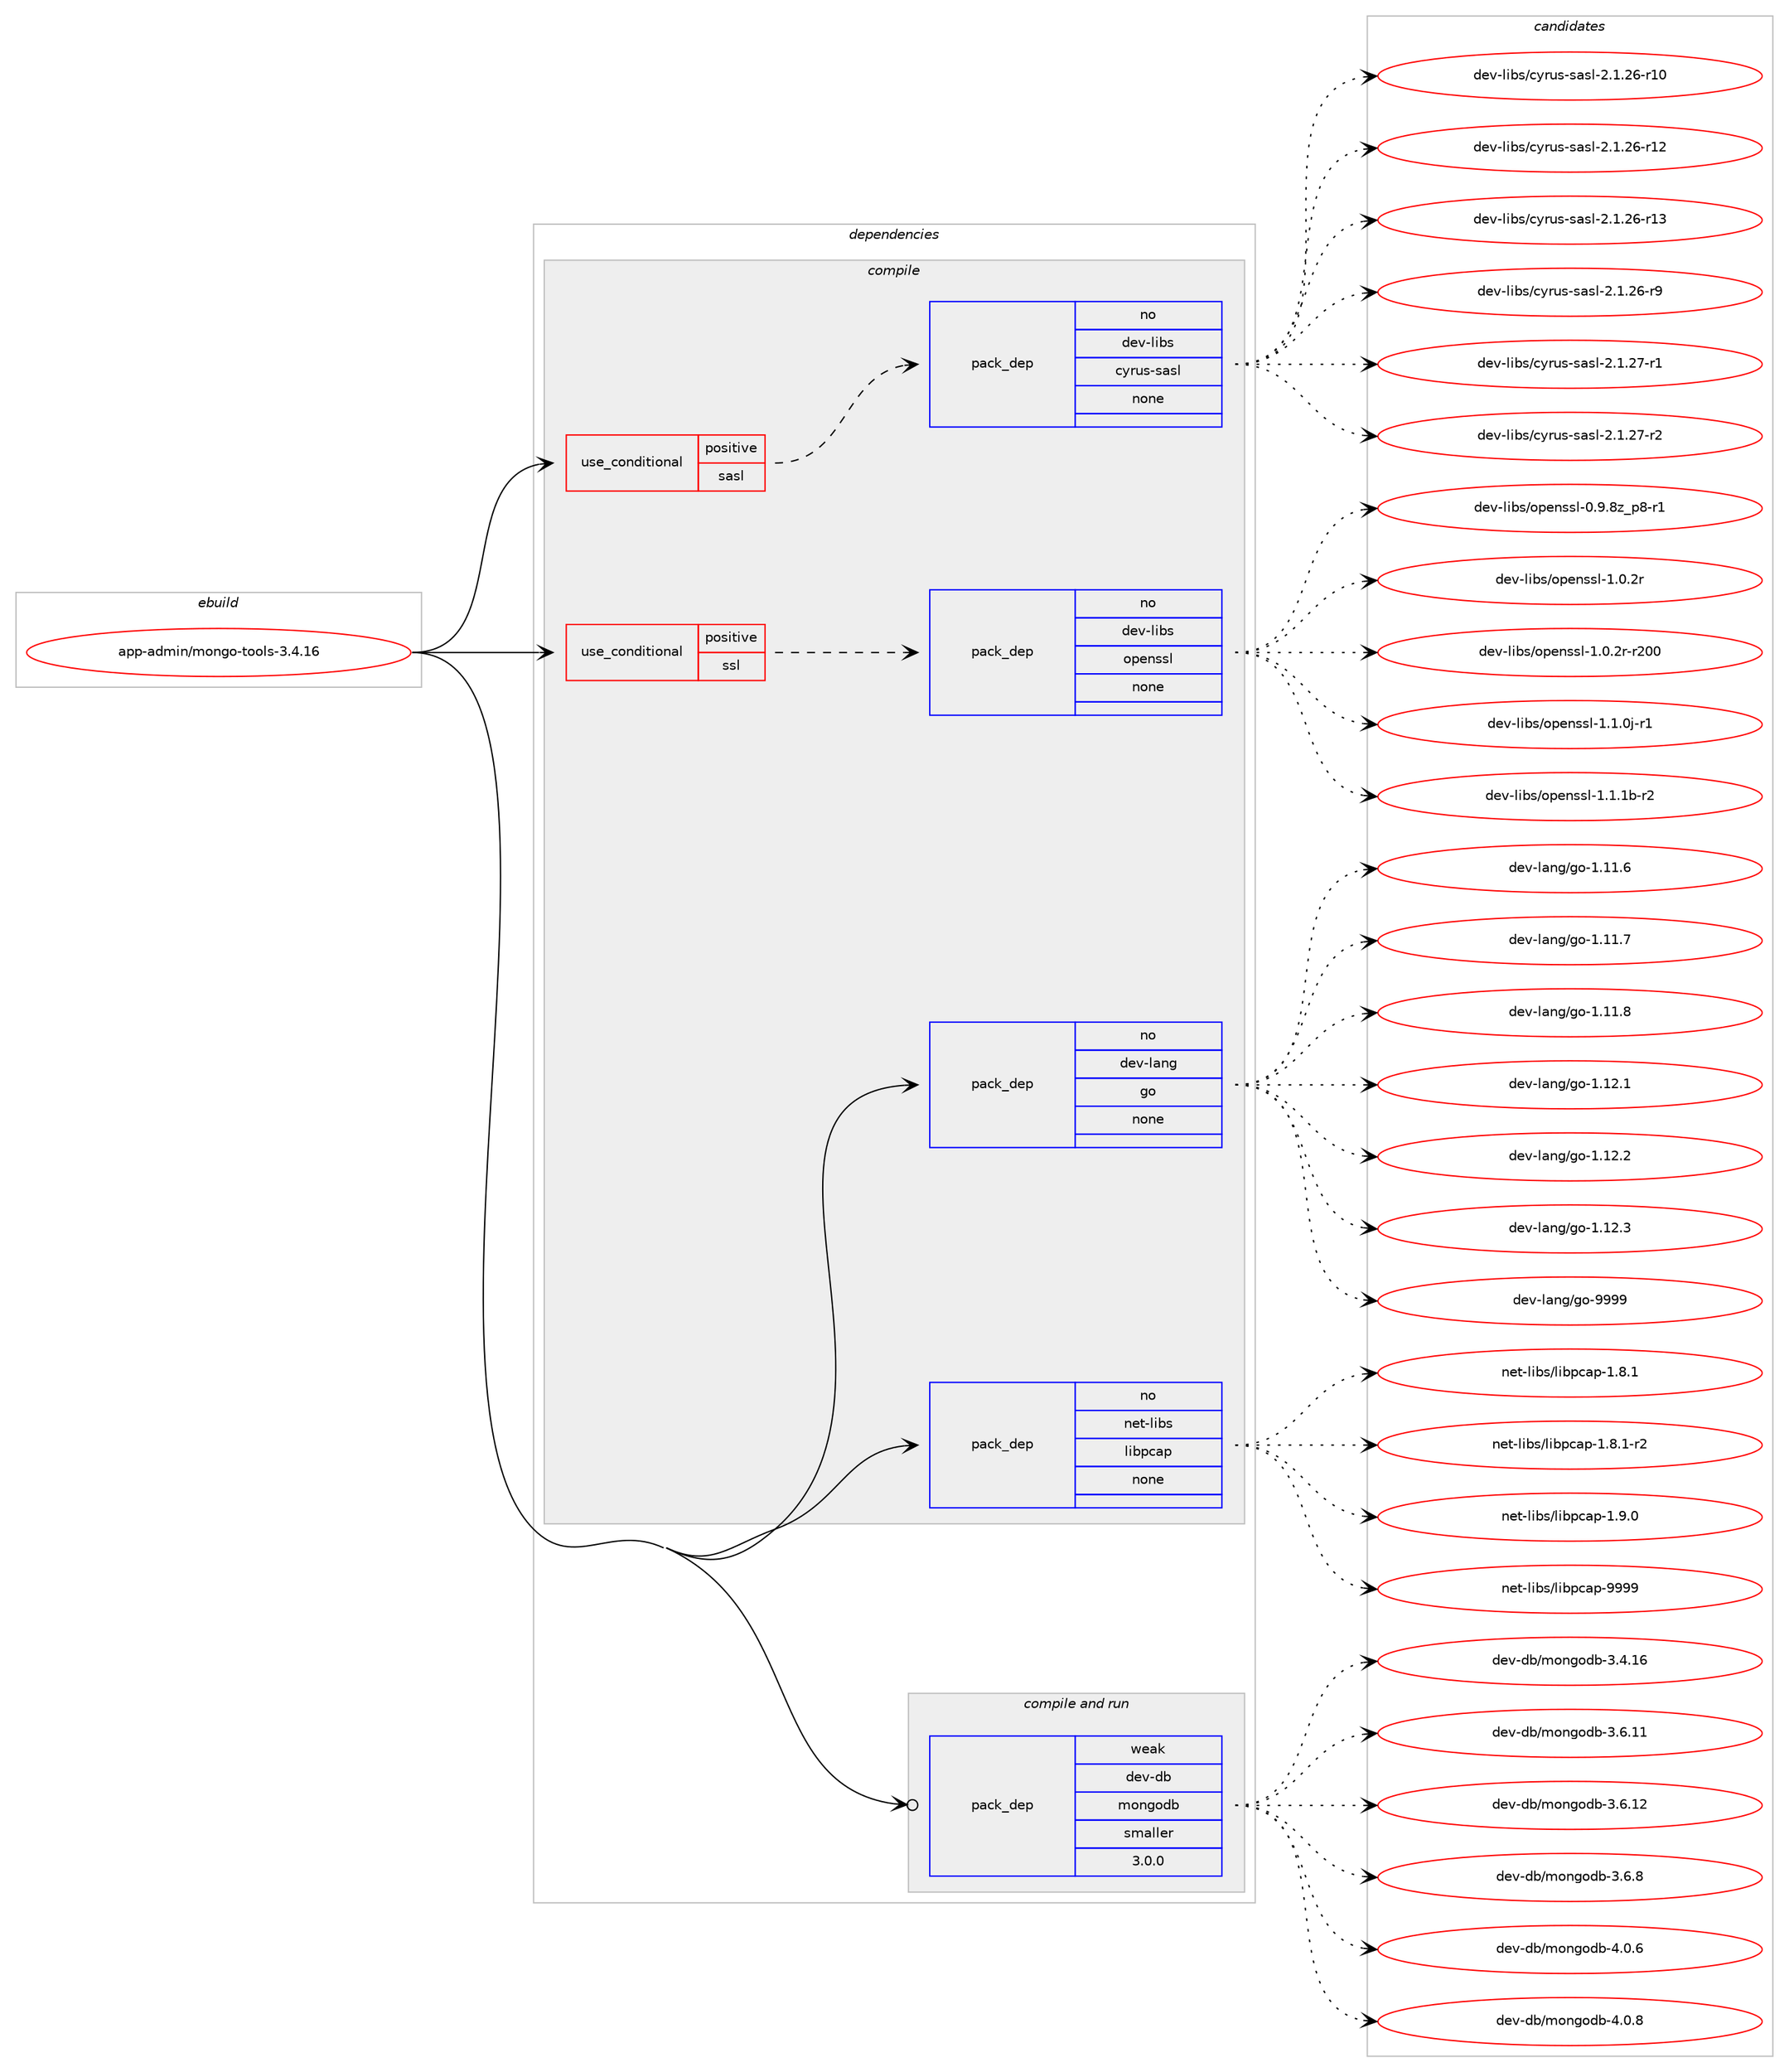 digraph prolog {

# *************
# Graph options
# *************

newrank=true;
concentrate=true;
compound=true;
graph [rankdir=LR,fontname=Helvetica,fontsize=10,ranksep=1.5];#, ranksep=2.5, nodesep=0.2];
edge  [arrowhead=vee];
node  [fontname=Helvetica,fontsize=10];

# **********
# The ebuild
# **********

subgraph cluster_leftcol {
color=gray;
rank=same;
label=<<i>ebuild</i>>;
id [label="app-admin/mongo-tools-3.4.16", color=red, width=4, href="../app-admin/mongo-tools-3.4.16.svg"];
}

# ****************
# The dependencies
# ****************

subgraph cluster_midcol {
color=gray;
label=<<i>dependencies</i>>;
subgraph cluster_compile {
fillcolor="#eeeeee";
style=filled;
label=<<i>compile</i>>;
subgraph cond8 {
dependency118 [label=<<TABLE BORDER="0" CELLBORDER="1" CELLSPACING="0" CELLPADDING="4"><TR><TD ROWSPAN="3" CELLPADDING="10">use_conditional</TD></TR><TR><TD>positive</TD></TR><TR><TD>sasl</TD></TR></TABLE>>, shape=none, color=red];
subgraph pack109 {
dependency119 [label=<<TABLE BORDER="0" CELLBORDER="1" CELLSPACING="0" CELLPADDING="4" WIDTH="220"><TR><TD ROWSPAN="6" CELLPADDING="30">pack_dep</TD></TR><TR><TD WIDTH="110">no</TD></TR><TR><TD>dev-libs</TD></TR><TR><TD>cyrus-sasl</TD></TR><TR><TD>none</TD></TR><TR><TD></TD></TR></TABLE>>, shape=none, color=blue];
}
dependency118:e -> dependency119:w [weight=20,style="dashed",arrowhead="vee"];
}
id:e -> dependency118:w [weight=20,style="solid",arrowhead="vee"];
subgraph cond9 {
dependency120 [label=<<TABLE BORDER="0" CELLBORDER="1" CELLSPACING="0" CELLPADDING="4"><TR><TD ROWSPAN="3" CELLPADDING="10">use_conditional</TD></TR><TR><TD>positive</TD></TR><TR><TD>ssl</TD></TR></TABLE>>, shape=none, color=red];
subgraph pack110 {
dependency121 [label=<<TABLE BORDER="0" CELLBORDER="1" CELLSPACING="0" CELLPADDING="4" WIDTH="220"><TR><TD ROWSPAN="6" CELLPADDING="30">pack_dep</TD></TR><TR><TD WIDTH="110">no</TD></TR><TR><TD>dev-libs</TD></TR><TR><TD>openssl</TD></TR><TR><TD>none</TD></TR><TR><TD></TD></TR></TABLE>>, shape=none, color=blue];
}
dependency120:e -> dependency121:w [weight=20,style="dashed",arrowhead="vee"];
}
id:e -> dependency120:w [weight=20,style="solid",arrowhead="vee"];
subgraph pack111 {
dependency122 [label=<<TABLE BORDER="0" CELLBORDER="1" CELLSPACING="0" CELLPADDING="4" WIDTH="220"><TR><TD ROWSPAN="6" CELLPADDING="30">pack_dep</TD></TR><TR><TD WIDTH="110">no</TD></TR><TR><TD>dev-lang</TD></TR><TR><TD>go</TD></TR><TR><TD>none</TD></TR><TR><TD></TD></TR></TABLE>>, shape=none, color=blue];
}
id:e -> dependency122:w [weight=20,style="solid",arrowhead="vee"];
subgraph pack112 {
dependency123 [label=<<TABLE BORDER="0" CELLBORDER="1" CELLSPACING="0" CELLPADDING="4" WIDTH="220"><TR><TD ROWSPAN="6" CELLPADDING="30">pack_dep</TD></TR><TR><TD WIDTH="110">no</TD></TR><TR><TD>net-libs</TD></TR><TR><TD>libpcap</TD></TR><TR><TD>none</TD></TR><TR><TD></TD></TR></TABLE>>, shape=none, color=blue];
}
id:e -> dependency123:w [weight=20,style="solid",arrowhead="vee"];
}
subgraph cluster_compileandrun {
fillcolor="#eeeeee";
style=filled;
label=<<i>compile and run</i>>;
subgraph pack113 {
dependency124 [label=<<TABLE BORDER="0" CELLBORDER="1" CELLSPACING="0" CELLPADDING="4" WIDTH="220"><TR><TD ROWSPAN="6" CELLPADDING="30">pack_dep</TD></TR><TR><TD WIDTH="110">weak</TD></TR><TR><TD>dev-db</TD></TR><TR><TD>mongodb</TD></TR><TR><TD>smaller</TD></TR><TR><TD>3.0.0</TD></TR></TABLE>>, shape=none, color=blue];
}
id:e -> dependency124:w [weight=20,style="solid",arrowhead="odotvee"];
}
subgraph cluster_run {
fillcolor="#eeeeee";
style=filled;
label=<<i>run</i>>;
}
}

# **************
# The candidates
# **************

subgraph cluster_choices {
rank=same;
color=gray;
label=<<i>candidates</i>>;

subgraph choice109 {
color=black;
nodesep=1;
choice10010111845108105981154799121114117115451159711510845504649465054451144948 [label="dev-libs/cyrus-sasl-2.1.26-r10", color=red, width=4,href="../dev-libs/cyrus-sasl-2.1.26-r10.svg"];
choice10010111845108105981154799121114117115451159711510845504649465054451144950 [label="dev-libs/cyrus-sasl-2.1.26-r12", color=red, width=4,href="../dev-libs/cyrus-sasl-2.1.26-r12.svg"];
choice10010111845108105981154799121114117115451159711510845504649465054451144951 [label="dev-libs/cyrus-sasl-2.1.26-r13", color=red, width=4,href="../dev-libs/cyrus-sasl-2.1.26-r13.svg"];
choice100101118451081059811547991211141171154511597115108455046494650544511457 [label="dev-libs/cyrus-sasl-2.1.26-r9", color=red, width=4,href="../dev-libs/cyrus-sasl-2.1.26-r9.svg"];
choice100101118451081059811547991211141171154511597115108455046494650554511449 [label="dev-libs/cyrus-sasl-2.1.27-r1", color=red, width=4,href="../dev-libs/cyrus-sasl-2.1.27-r1.svg"];
choice100101118451081059811547991211141171154511597115108455046494650554511450 [label="dev-libs/cyrus-sasl-2.1.27-r2", color=red, width=4,href="../dev-libs/cyrus-sasl-2.1.27-r2.svg"];
dependency119:e -> choice10010111845108105981154799121114117115451159711510845504649465054451144948:w [style=dotted,weight="100"];
dependency119:e -> choice10010111845108105981154799121114117115451159711510845504649465054451144950:w [style=dotted,weight="100"];
dependency119:e -> choice10010111845108105981154799121114117115451159711510845504649465054451144951:w [style=dotted,weight="100"];
dependency119:e -> choice100101118451081059811547991211141171154511597115108455046494650544511457:w [style=dotted,weight="100"];
dependency119:e -> choice100101118451081059811547991211141171154511597115108455046494650554511449:w [style=dotted,weight="100"];
dependency119:e -> choice100101118451081059811547991211141171154511597115108455046494650554511450:w [style=dotted,weight="100"];
}
subgraph choice110 {
color=black;
nodesep=1;
choice10010111845108105981154711111210111011511510845484657465612295112564511449 [label="dev-libs/openssl-0.9.8z_p8-r1", color=red, width=4,href="../dev-libs/openssl-0.9.8z_p8-r1.svg"];
choice100101118451081059811547111112101110115115108454946484650114 [label="dev-libs/openssl-1.0.2r", color=red, width=4,href="../dev-libs/openssl-1.0.2r.svg"];
choice10010111845108105981154711111210111011511510845494648465011445114504848 [label="dev-libs/openssl-1.0.2r-r200", color=red, width=4,href="../dev-libs/openssl-1.0.2r-r200.svg"];
choice1001011184510810598115471111121011101151151084549464946481064511449 [label="dev-libs/openssl-1.1.0j-r1", color=red, width=4,href="../dev-libs/openssl-1.1.0j-r1.svg"];
choice100101118451081059811547111112101110115115108454946494649984511450 [label="dev-libs/openssl-1.1.1b-r2", color=red, width=4,href="../dev-libs/openssl-1.1.1b-r2.svg"];
dependency121:e -> choice10010111845108105981154711111210111011511510845484657465612295112564511449:w [style=dotted,weight="100"];
dependency121:e -> choice100101118451081059811547111112101110115115108454946484650114:w [style=dotted,weight="100"];
dependency121:e -> choice10010111845108105981154711111210111011511510845494648465011445114504848:w [style=dotted,weight="100"];
dependency121:e -> choice1001011184510810598115471111121011101151151084549464946481064511449:w [style=dotted,weight="100"];
dependency121:e -> choice100101118451081059811547111112101110115115108454946494649984511450:w [style=dotted,weight="100"];
}
subgraph choice111 {
color=black;
nodesep=1;
choice10010111845108971101034710311145494649494654 [label="dev-lang/go-1.11.6", color=red, width=4,href="../dev-lang/go-1.11.6.svg"];
choice10010111845108971101034710311145494649494655 [label="dev-lang/go-1.11.7", color=red, width=4,href="../dev-lang/go-1.11.7.svg"];
choice10010111845108971101034710311145494649494656 [label="dev-lang/go-1.11.8", color=red, width=4,href="../dev-lang/go-1.11.8.svg"];
choice10010111845108971101034710311145494649504649 [label="dev-lang/go-1.12.1", color=red, width=4,href="../dev-lang/go-1.12.1.svg"];
choice10010111845108971101034710311145494649504650 [label="dev-lang/go-1.12.2", color=red, width=4,href="../dev-lang/go-1.12.2.svg"];
choice10010111845108971101034710311145494649504651 [label="dev-lang/go-1.12.3", color=red, width=4,href="../dev-lang/go-1.12.3.svg"];
choice1001011184510897110103471031114557575757 [label="dev-lang/go-9999", color=red, width=4,href="../dev-lang/go-9999.svg"];
dependency122:e -> choice10010111845108971101034710311145494649494654:w [style=dotted,weight="100"];
dependency122:e -> choice10010111845108971101034710311145494649494655:w [style=dotted,weight="100"];
dependency122:e -> choice10010111845108971101034710311145494649494656:w [style=dotted,weight="100"];
dependency122:e -> choice10010111845108971101034710311145494649504649:w [style=dotted,weight="100"];
dependency122:e -> choice10010111845108971101034710311145494649504650:w [style=dotted,weight="100"];
dependency122:e -> choice10010111845108971101034710311145494649504651:w [style=dotted,weight="100"];
dependency122:e -> choice1001011184510897110103471031114557575757:w [style=dotted,weight="100"];
}
subgraph choice112 {
color=black;
nodesep=1;
choice110101116451081059811547108105981129997112454946564649 [label="net-libs/libpcap-1.8.1", color=red, width=4,href="../net-libs/libpcap-1.8.1.svg"];
choice1101011164510810598115471081059811299971124549465646494511450 [label="net-libs/libpcap-1.8.1-r2", color=red, width=4,href="../net-libs/libpcap-1.8.1-r2.svg"];
choice110101116451081059811547108105981129997112454946574648 [label="net-libs/libpcap-1.9.0", color=red, width=4,href="../net-libs/libpcap-1.9.0.svg"];
choice1101011164510810598115471081059811299971124557575757 [label="net-libs/libpcap-9999", color=red, width=4,href="../net-libs/libpcap-9999.svg"];
dependency123:e -> choice110101116451081059811547108105981129997112454946564649:w [style=dotted,weight="100"];
dependency123:e -> choice1101011164510810598115471081059811299971124549465646494511450:w [style=dotted,weight="100"];
dependency123:e -> choice110101116451081059811547108105981129997112454946574648:w [style=dotted,weight="100"];
dependency123:e -> choice1101011164510810598115471081059811299971124557575757:w [style=dotted,weight="100"];
}
subgraph choice113 {
color=black;
nodesep=1;
choice1001011184510098471091111101031111009845514652464954 [label="dev-db/mongodb-3.4.16", color=red, width=4,href="../dev-db/mongodb-3.4.16.svg"];
choice1001011184510098471091111101031111009845514654464949 [label="dev-db/mongodb-3.6.11", color=red, width=4,href="../dev-db/mongodb-3.6.11.svg"];
choice1001011184510098471091111101031111009845514654464950 [label="dev-db/mongodb-3.6.12", color=red, width=4,href="../dev-db/mongodb-3.6.12.svg"];
choice10010111845100984710911111010311110098455146544656 [label="dev-db/mongodb-3.6.8", color=red, width=4,href="../dev-db/mongodb-3.6.8.svg"];
choice10010111845100984710911111010311110098455246484654 [label="dev-db/mongodb-4.0.6", color=red, width=4,href="../dev-db/mongodb-4.0.6.svg"];
choice10010111845100984710911111010311110098455246484656 [label="dev-db/mongodb-4.0.8", color=red, width=4,href="../dev-db/mongodb-4.0.8.svg"];
dependency124:e -> choice1001011184510098471091111101031111009845514652464954:w [style=dotted,weight="100"];
dependency124:e -> choice1001011184510098471091111101031111009845514654464949:w [style=dotted,weight="100"];
dependency124:e -> choice1001011184510098471091111101031111009845514654464950:w [style=dotted,weight="100"];
dependency124:e -> choice10010111845100984710911111010311110098455146544656:w [style=dotted,weight="100"];
dependency124:e -> choice10010111845100984710911111010311110098455246484654:w [style=dotted,weight="100"];
dependency124:e -> choice10010111845100984710911111010311110098455246484656:w [style=dotted,weight="100"];
}
}

}

